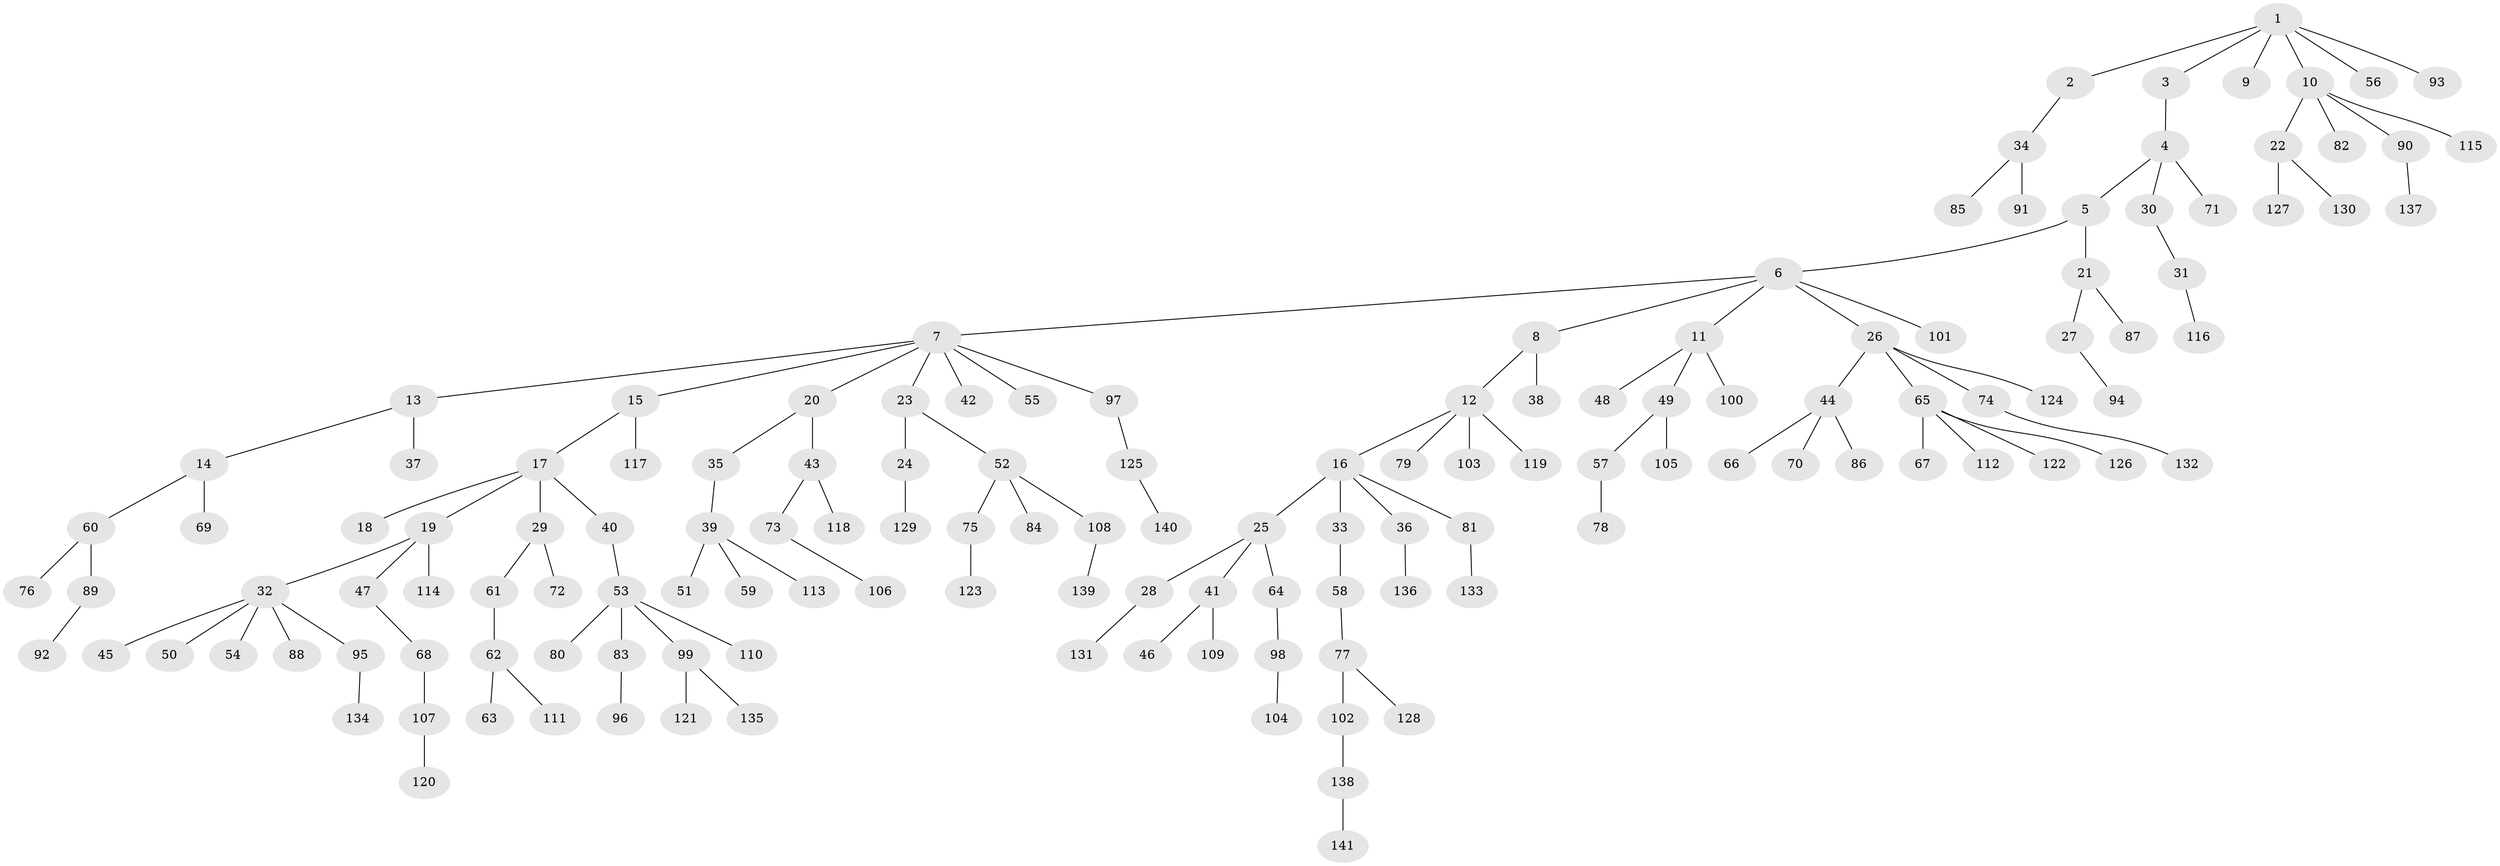 // Generated by graph-tools (version 1.1) at 2025/15/03/09/25 04:15:40]
// undirected, 141 vertices, 140 edges
graph export_dot {
graph [start="1"]
  node [color=gray90,style=filled];
  1;
  2;
  3;
  4;
  5;
  6;
  7;
  8;
  9;
  10;
  11;
  12;
  13;
  14;
  15;
  16;
  17;
  18;
  19;
  20;
  21;
  22;
  23;
  24;
  25;
  26;
  27;
  28;
  29;
  30;
  31;
  32;
  33;
  34;
  35;
  36;
  37;
  38;
  39;
  40;
  41;
  42;
  43;
  44;
  45;
  46;
  47;
  48;
  49;
  50;
  51;
  52;
  53;
  54;
  55;
  56;
  57;
  58;
  59;
  60;
  61;
  62;
  63;
  64;
  65;
  66;
  67;
  68;
  69;
  70;
  71;
  72;
  73;
  74;
  75;
  76;
  77;
  78;
  79;
  80;
  81;
  82;
  83;
  84;
  85;
  86;
  87;
  88;
  89;
  90;
  91;
  92;
  93;
  94;
  95;
  96;
  97;
  98;
  99;
  100;
  101;
  102;
  103;
  104;
  105;
  106;
  107;
  108;
  109;
  110;
  111;
  112;
  113;
  114;
  115;
  116;
  117;
  118;
  119;
  120;
  121;
  122;
  123;
  124;
  125;
  126;
  127;
  128;
  129;
  130;
  131;
  132;
  133;
  134;
  135;
  136;
  137;
  138;
  139;
  140;
  141;
  1 -- 2;
  1 -- 3;
  1 -- 9;
  1 -- 10;
  1 -- 56;
  1 -- 93;
  2 -- 34;
  3 -- 4;
  4 -- 5;
  4 -- 30;
  4 -- 71;
  5 -- 6;
  5 -- 21;
  6 -- 7;
  6 -- 8;
  6 -- 11;
  6 -- 26;
  6 -- 101;
  7 -- 13;
  7 -- 15;
  7 -- 20;
  7 -- 23;
  7 -- 42;
  7 -- 55;
  7 -- 97;
  8 -- 12;
  8 -- 38;
  10 -- 22;
  10 -- 82;
  10 -- 90;
  10 -- 115;
  11 -- 48;
  11 -- 49;
  11 -- 100;
  12 -- 16;
  12 -- 79;
  12 -- 103;
  12 -- 119;
  13 -- 14;
  13 -- 37;
  14 -- 60;
  14 -- 69;
  15 -- 17;
  15 -- 117;
  16 -- 25;
  16 -- 33;
  16 -- 36;
  16 -- 81;
  17 -- 18;
  17 -- 19;
  17 -- 29;
  17 -- 40;
  19 -- 32;
  19 -- 47;
  19 -- 114;
  20 -- 35;
  20 -- 43;
  21 -- 27;
  21 -- 87;
  22 -- 127;
  22 -- 130;
  23 -- 24;
  23 -- 52;
  24 -- 129;
  25 -- 28;
  25 -- 41;
  25 -- 64;
  26 -- 44;
  26 -- 65;
  26 -- 74;
  26 -- 124;
  27 -- 94;
  28 -- 131;
  29 -- 61;
  29 -- 72;
  30 -- 31;
  31 -- 116;
  32 -- 45;
  32 -- 50;
  32 -- 54;
  32 -- 88;
  32 -- 95;
  33 -- 58;
  34 -- 85;
  34 -- 91;
  35 -- 39;
  36 -- 136;
  39 -- 51;
  39 -- 59;
  39 -- 113;
  40 -- 53;
  41 -- 46;
  41 -- 109;
  43 -- 73;
  43 -- 118;
  44 -- 66;
  44 -- 70;
  44 -- 86;
  47 -- 68;
  49 -- 57;
  49 -- 105;
  52 -- 75;
  52 -- 84;
  52 -- 108;
  53 -- 80;
  53 -- 83;
  53 -- 99;
  53 -- 110;
  57 -- 78;
  58 -- 77;
  60 -- 76;
  60 -- 89;
  61 -- 62;
  62 -- 63;
  62 -- 111;
  64 -- 98;
  65 -- 67;
  65 -- 112;
  65 -- 122;
  65 -- 126;
  68 -- 107;
  73 -- 106;
  74 -- 132;
  75 -- 123;
  77 -- 102;
  77 -- 128;
  81 -- 133;
  83 -- 96;
  89 -- 92;
  90 -- 137;
  95 -- 134;
  97 -- 125;
  98 -- 104;
  99 -- 121;
  99 -- 135;
  102 -- 138;
  107 -- 120;
  108 -- 139;
  125 -- 140;
  138 -- 141;
}
